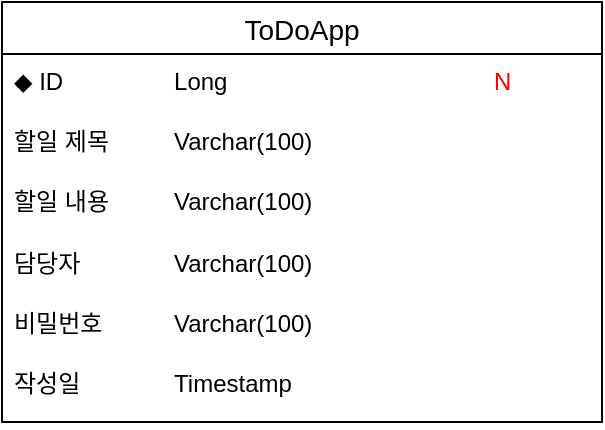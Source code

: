 <mxfile version="24.4.10" type="github">
  <diagram name="페이지-1" id="8GhwL2vg_PhT-jSbVYvZ">
    <mxGraphModel dx="1418" dy="730" grid="1" gridSize="10" guides="1" tooltips="1" connect="1" arrows="1" fold="1" page="1" pageScale="1" pageWidth="827" pageHeight="1169" math="0" shadow="0">
      <root>
        <mxCell id="0" />
        <mxCell id="1" parent="0" />
        <mxCell id="_m_kCWbIK-r1r3rfLRlH-1" value="ToDoApp" style="swimlane;fontStyle=0;childLayout=stackLayout;horizontal=1;startSize=26;horizontalStack=0;resizeParent=1;resizeParentMax=0;resizeLast=0;collapsible=1;marginBottom=0;align=center;fontSize=14;" vertex="1" parent="1">
          <mxGeometry x="330" y="350" width="300" height="210" as="geometry">
            <mxRectangle x="330" y="420" width="100" height="30" as="alternateBounds" />
          </mxGeometry>
        </mxCell>
        <mxCell id="_m_kCWbIK-r1r3rfLRlH-2" value="◆ ID&lt;span style=&quot;white-space: pre;&quot;&gt;&#x9;&lt;/span&gt;&lt;span style=&quot;white-space: pre;&quot;&gt;&#x9;&lt;/span&gt;&lt;span style=&quot;white-space: pre;&quot;&gt;&#x9;&lt;/span&gt;Long&lt;span style=&quot;white-space: pre;&quot;&gt;&#x9;&lt;/span&gt;&lt;span style=&quot;white-space: pre;&quot;&gt;&#x9;&lt;/span&gt;&lt;span style=&quot;white-space: pre;&quot;&gt;&#x9;&lt;/span&gt;&lt;span style=&quot;white-space: pre;&quot;&gt;&#x9;&lt;/span&gt;&lt;span style=&quot;white-space: pre;&quot;&gt;&#x9;&lt;/span&gt;&lt;font color=&quot;#ff0000&quot;&gt;N&lt;/font&gt;" style="text;strokeColor=none;fillColor=none;spacingLeft=4;spacingRight=4;overflow=hidden;rotatable=0;points=[[0,0.5],[1,0.5]];portConstraint=eastwest;fontSize=12;whiteSpace=wrap;html=1;" vertex="1" parent="_m_kCWbIK-r1r3rfLRlH-1">
          <mxGeometry y="26" width="300" height="30" as="geometry" />
        </mxCell>
        <mxCell id="_m_kCWbIK-r1r3rfLRlH-3" value="할일 제목&lt;span style=&quot;white-space: pre;&quot;&gt;&#x9;&lt;/span&gt;&lt;span style=&quot;white-space: pre;&quot;&gt;&#x9;&lt;/span&gt;Varchar(100)" style="text;strokeColor=none;fillColor=none;spacingLeft=4;spacingRight=4;overflow=hidden;rotatable=0;points=[[0,0.5],[1,0.5]];portConstraint=eastwest;fontSize=12;whiteSpace=wrap;html=1;" vertex="1" parent="_m_kCWbIK-r1r3rfLRlH-1">
          <mxGeometry y="56" width="300" height="30" as="geometry" />
        </mxCell>
        <mxCell id="_m_kCWbIK-r1r3rfLRlH-4" value="할일 내용&lt;span style=&quot;white-space: pre;&quot;&gt;&#x9;&lt;/span&gt;&lt;span style=&quot;white-space: pre;&quot;&gt;&#x9;&lt;/span&gt;Varchar(100)" style="text;strokeColor=none;fillColor=none;spacingLeft=4;spacingRight=4;overflow=hidden;rotatable=0;points=[[0,0.5],[1,0.5]];portConstraint=eastwest;fontSize=12;whiteSpace=wrap;html=1;" vertex="1" parent="_m_kCWbIK-r1r3rfLRlH-1">
          <mxGeometry y="86" width="300" height="124" as="geometry" />
        </mxCell>
        <mxCell id="_m_kCWbIK-r1r3rfLRlH-9" value="담당자&lt;span style=&quot;white-space: pre;&quot;&gt;&#x9;&lt;/span&gt;&lt;span style=&quot;white-space: pre;&quot;&gt;&#x9;&lt;/span&gt;Varchar(100)" style="text;strokeColor=none;fillColor=none;spacingLeft=4;spacingRight=4;overflow=hidden;rotatable=0;points=[[0,0.5],[1,0.5]];portConstraint=eastwest;fontSize=12;whiteSpace=wrap;html=1;" vertex="1" parent="1">
          <mxGeometry x="330" y="467" width="300" height="30" as="geometry" />
        </mxCell>
        <mxCell id="_m_kCWbIK-r1r3rfLRlH-10" value="비밀번호&amp;nbsp;&lt;span style=&quot;white-space: pre;&quot;&gt;&#x9;&lt;/span&gt;&lt;span style=&quot;white-space: pre;&quot;&gt;&#x9;&lt;/span&gt;Varchar(100)" style="text;strokeColor=none;fillColor=none;spacingLeft=4;spacingRight=4;overflow=hidden;rotatable=0;points=[[0,0.5],[1,0.5]];portConstraint=eastwest;fontSize=12;whiteSpace=wrap;html=1;" vertex="1" parent="1">
          <mxGeometry x="330" y="497" width="300" height="30" as="geometry" />
        </mxCell>
        <mxCell id="_m_kCWbIK-r1r3rfLRlH-11" value="작성일&amp;nbsp;&lt;span style=&quot;white-space: pre;&quot;&gt;&#x9;&lt;/span&gt;&lt;span style=&quot;white-space: pre;&quot;&gt;&#x9;&lt;/span&gt;Timestamp" style="text;strokeColor=none;fillColor=none;spacingLeft=4;spacingRight=4;overflow=hidden;rotatable=0;points=[[0,0.5],[1,0.5]];portConstraint=eastwest;fontSize=12;whiteSpace=wrap;html=1;" vertex="1" parent="1">
          <mxGeometry x="330" y="527" width="300" height="30" as="geometry" />
        </mxCell>
      </root>
    </mxGraphModel>
  </diagram>
</mxfile>
